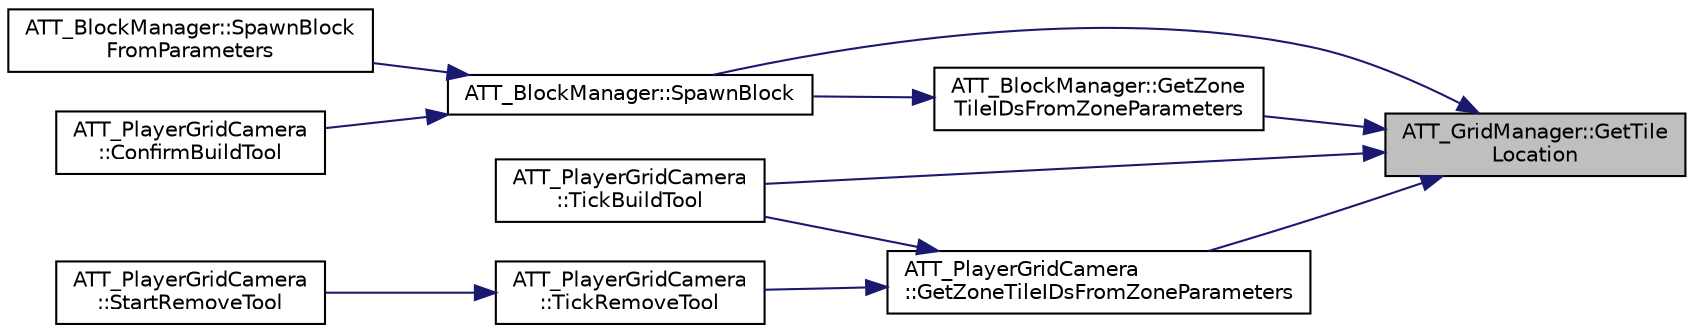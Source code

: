 digraph "ATT_GridManager::GetTileLocation"
{
 // LATEX_PDF_SIZE
  edge [fontname="Helvetica",fontsize="10",labelfontname="Helvetica",labelfontsize="10"];
  node [fontname="Helvetica",fontsize="10",shape=record];
  rankdir="RL";
  Node33 [label="ATT_GridManager::GetTile\lLocation",height=0.2,width=0.4,color="black", fillcolor="grey75", style="filled", fontcolor="black",tooltip="Accessor - Public accessor for tile locations."];
  Node33 -> Node34 [dir="back",color="midnightblue",fontsize="10",style="solid",fontname="Helvetica"];
  Node34 [label="ATT_BlockManager::SpawnBlock",height=0.2,width=0.4,color="black", fillcolor="white", style="filled",URL="$class_a_t_t___block_manager.html#a5276646c418b0ef0a3fa7253144bbc74",tooltip="Calculate the zone used by the block & assign the tile arrays to the block."];
  Node34 -> Node35 [dir="back",color="midnightblue",fontsize="10",style="solid",fontname="Helvetica"];
  Node35 [label="ATT_BlockManager::SpawnBlock\lFromParameters",height=0.2,width=0.4,color="black", fillcolor="white", style="filled",URL="$class_a_t_t___block_manager.html#a38f27c6297567c4120a09b103b18d7fe",tooltip="Gets a random blockID corresponding to parameters in the data table."];
  Node34 -> Node36 [dir="back",color="midnightblue",fontsize="10",style="solid",fontname="Helvetica"];
  Node36 [label="ATT_PlayerGridCamera\l::ConfirmBuildTool",height=0.2,width=0.4,color="black", fillcolor="white", style="filled",URL="$class_a_t_t___player_grid_camera.html#aca622600a2b7f3a52b001c34a0da537b",tooltip="Finalises the block building or zone building process."];
  Node33 -> Node37 [dir="back",color="midnightblue",fontsize="10",style="solid",fontname="Helvetica"];
  Node37 [label="ATT_BlockManager::GetZone\lTileIDsFromZoneParameters",height=0.2,width=0.4,color="black", fillcolor="white", style="filled",URL="$class_a_t_t___block_manager.html#a5b89998b7b010e253761617f03362b03",tooltip="Returns all the tiles included in the zone delimited by tileA & tileB (opposing corners of the rectan..."];
  Node37 -> Node34 [dir="back",color="midnightblue",fontsize="10",style="solid",fontname="Helvetica"];
  Node33 -> Node38 [dir="back",color="midnightblue",fontsize="10",style="solid",fontname="Helvetica"];
  Node38 [label="ATT_PlayerGridCamera\l::TickBuildTool",height=0.2,width=0.4,color="black", fillcolor="white", style="filled",URL="$class_a_t_t___player_grid_camera.html#a67c2ba8b8b3f86ddddf25f3d11b70c8f",tooltip="Lerps the \"ghost block\" on tick to ensure a smooth movement."];
  Node33 -> Node39 [dir="back",color="midnightblue",fontsize="10",style="solid",fontname="Helvetica"];
  Node39 [label="ATT_PlayerGridCamera\l::GetZoneTileIDsFromZoneParameters",height=0.2,width=0.4,color="black", fillcolor="white", style="filled",URL="$class_a_t_t___player_grid_camera.html#afb96fd6854de63d2871cff6402622d9f",tooltip="Returns all the tiles included in the zone delimited by tileA & tileB (opposing corners of the rectan..."];
  Node39 -> Node38 [dir="back",color="midnightblue",fontsize="10",style="solid",fontname="Helvetica"];
  Node39 -> Node40 [dir="back",color="midnightblue",fontsize="10",style="solid",fontname="Helvetica"];
  Node40 [label="ATT_PlayerGridCamera\l::TickRemoveTool",height=0.2,width=0.4,color="black", fillcolor="white", style="filled",URL="$class_a_t_t___player_grid_camera.html#a1d0784f96f603f5dae27ff61e329c527",tooltip="Used to refresh the zone selection."];
  Node40 -> Node41 [dir="back",color="midnightblue",fontsize="10",style="solid",fontname="Helvetica"];
  Node41 [label="ATT_PlayerGridCamera\l::StartRemoveTool",height=0.2,width=0.4,color="black", fillcolor="white", style="filled",URL="$class_a_t_t___player_grid_camera.html#aa5e54106a559060b452e8f39ac2b83c4",tooltip="Starts RemoveTool, will wait for the player to click a tile to call ConfirmRemoveToolStartTile()."];
}
